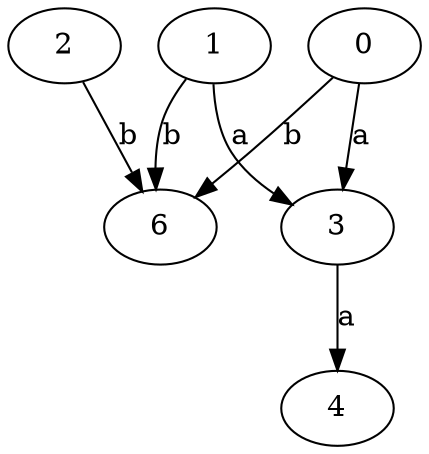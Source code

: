 strict digraph  {
3;
4;
0;
1;
2;
6;
3 -> 4  [label=a];
0 -> 3  [label=a];
0 -> 6  [label=b];
1 -> 3  [label=a];
1 -> 6  [label=b];
2 -> 6  [label=b];
}
